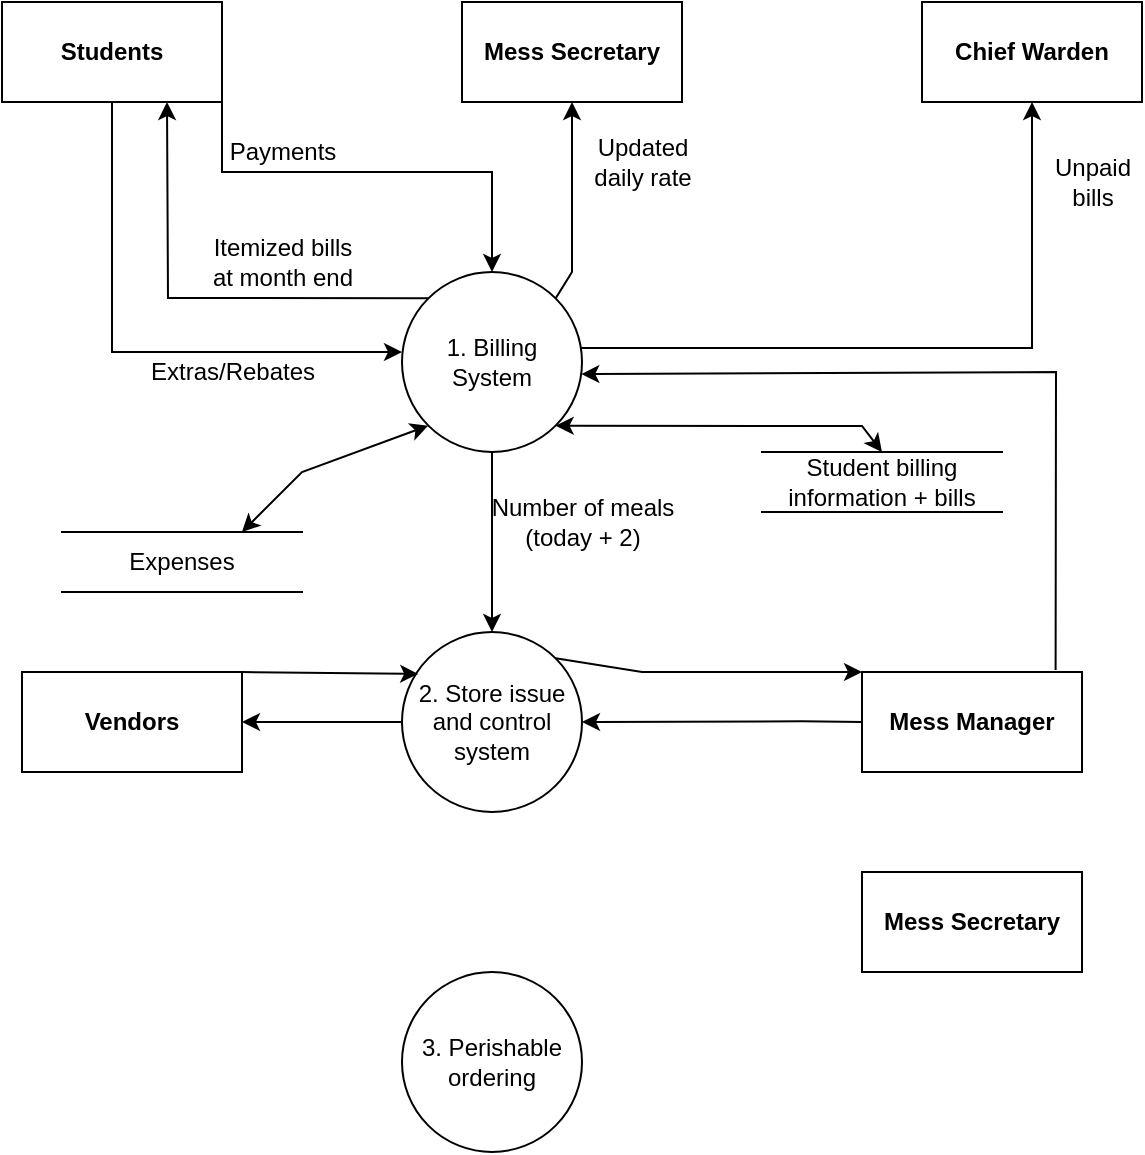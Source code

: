 <mxfile version="18.1.3" type="github">
  <diagram id="C5RBs43oDa-KdzZeNtuy" name="Page-1">
    <mxGraphModel dx="731" dy="388" grid="1" gridSize="10" guides="1" tooltips="1" connect="1" arrows="1" fold="1" page="1" pageScale="1" pageWidth="827" pageHeight="1169" math="0" shadow="0">
      <root>
        <mxCell id="WIyWlLk6GJQsqaUBKTNV-0" />
        <mxCell id="WIyWlLk6GJQsqaUBKTNV-1" parent="WIyWlLk6GJQsqaUBKTNV-0" />
        <mxCell id="BfKTVqbURA2rW4PKzyzV-0" value="Students" style="rounded=0;whiteSpace=wrap;html=1;fontStyle=1" vertex="1" parent="WIyWlLk6GJQsqaUBKTNV-1">
          <mxGeometry x="40" y="25" width="110" height="50" as="geometry" />
        </mxCell>
        <mxCell id="BfKTVqbURA2rW4PKzyzV-3" value="&lt;b&gt;Mess Secretary&lt;/b&gt;" style="rounded=0;whiteSpace=wrap;html=1;" vertex="1" parent="WIyWlLk6GJQsqaUBKTNV-1">
          <mxGeometry x="270" y="25" width="110" height="50" as="geometry" />
        </mxCell>
        <mxCell id="BfKTVqbURA2rW4PKzyzV-4" value="&lt;b&gt;Chief Warden&lt;/b&gt;" style="rounded=0;whiteSpace=wrap;html=1;" vertex="1" parent="WIyWlLk6GJQsqaUBKTNV-1">
          <mxGeometry x="500" y="25" width="110" height="50" as="geometry" />
        </mxCell>
        <mxCell id="BfKTVqbURA2rW4PKzyzV-5" value="1. Billing System" style="ellipse;whiteSpace=wrap;html=1;aspect=fixed;" vertex="1" parent="WIyWlLk6GJQsqaUBKTNV-1">
          <mxGeometry x="240" y="160" width="90" height="90" as="geometry" />
        </mxCell>
        <mxCell id="BfKTVqbURA2rW4PKzyzV-6" value="" style="endArrow=classic;html=1;rounded=0;exitX=0.5;exitY=1;exitDx=0;exitDy=0;" edge="1" parent="WIyWlLk6GJQsqaUBKTNV-1" source="BfKTVqbURA2rW4PKzyzV-0">
          <mxGeometry width="50" height="50" relative="1" as="geometry">
            <mxPoint x="390" y="270" as="sourcePoint" />
            <mxPoint x="240" y="200" as="targetPoint" />
            <Array as="points">
              <mxPoint x="95" y="200" />
            </Array>
          </mxGeometry>
        </mxCell>
        <mxCell id="BfKTVqbURA2rW4PKzyzV-8" value="" style="endArrow=classic;html=1;rounded=0;entryX=0.75;entryY=1;entryDx=0;entryDy=0;exitX=0;exitY=0;exitDx=0;exitDy=0;" edge="1" parent="WIyWlLk6GJQsqaUBKTNV-1" source="BfKTVqbURA2rW4PKzyzV-5" target="BfKTVqbURA2rW4PKzyzV-0">
          <mxGeometry width="50" height="50" relative="1" as="geometry">
            <mxPoint x="230" y="170" as="sourcePoint" />
            <mxPoint x="440" y="210" as="targetPoint" />
            <Array as="points">
              <mxPoint x="123" y="173" />
            </Array>
          </mxGeometry>
        </mxCell>
        <mxCell id="BfKTVqbURA2rW4PKzyzV-9" value="" style="endArrow=classic;html=1;rounded=0;exitX=1;exitY=1;exitDx=0;exitDy=0;entryX=0.5;entryY=0;entryDx=0;entryDy=0;" edge="1" parent="WIyWlLk6GJQsqaUBKTNV-1" source="BfKTVqbURA2rW4PKzyzV-0" target="BfKTVqbURA2rW4PKzyzV-5">
          <mxGeometry width="50" height="50" relative="1" as="geometry">
            <mxPoint x="390" y="260" as="sourcePoint" />
            <mxPoint x="150" y="150" as="targetPoint" />
            <Array as="points">
              <mxPoint x="150" y="110" />
              <mxPoint x="285" y="110" />
            </Array>
          </mxGeometry>
        </mxCell>
        <mxCell id="BfKTVqbURA2rW4PKzyzV-10" value="" style="endArrow=classic;html=1;rounded=0;entryX=0.5;entryY=1;entryDx=0;entryDy=0;exitX=1;exitY=0;exitDx=0;exitDy=0;" edge="1" parent="WIyWlLk6GJQsqaUBKTNV-1" source="BfKTVqbURA2rW4PKzyzV-5" target="BfKTVqbURA2rW4PKzyzV-3">
          <mxGeometry width="50" height="50" relative="1" as="geometry">
            <mxPoint x="330" y="180" as="sourcePoint" />
            <mxPoint x="440" y="210" as="targetPoint" />
            <Array as="points">
              <mxPoint x="325" y="160" />
            </Array>
          </mxGeometry>
        </mxCell>
        <mxCell id="BfKTVqbURA2rW4PKzyzV-11" value="" style="endArrow=classic;html=1;rounded=0;exitX=0.989;exitY=0.422;exitDx=0;exitDy=0;exitPerimeter=0;entryX=0.5;entryY=1;entryDx=0;entryDy=0;" edge="1" parent="WIyWlLk6GJQsqaUBKTNV-1" source="BfKTVqbURA2rW4PKzyzV-5" target="BfKTVqbURA2rW4PKzyzV-4">
          <mxGeometry width="50" height="50" relative="1" as="geometry">
            <mxPoint x="389" y="225" as="sourcePoint" />
            <mxPoint x="439" y="175" as="targetPoint" />
            <Array as="points">
              <mxPoint x="555" y="198" />
            </Array>
          </mxGeometry>
        </mxCell>
        <mxCell id="BfKTVqbURA2rW4PKzyzV-12" value="Extras/Rebates" style="text;html=1;align=center;verticalAlign=middle;resizable=0;points=[];autosize=1;strokeColor=none;fillColor=none;" vertex="1" parent="WIyWlLk6GJQsqaUBKTNV-1">
          <mxGeometry x="110" y="200" width="90" height="20" as="geometry" />
        </mxCell>
        <mxCell id="BfKTVqbURA2rW4PKzyzV-14" value="Expenses" style="shape=partialRectangle;whiteSpace=wrap;html=1;left=0;right=0;fillColor=none;" vertex="1" parent="WIyWlLk6GJQsqaUBKTNV-1">
          <mxGeometry x="70" y="290" width="120" height="30" as="geometry" />
        </mxCell>
        <mxCell id="BfKTVqbURA2rW4PKzyzV-15" value="Student billing information + bills" style="shape=partialRectangle;whiteSpace=wrap;html=1;left=0;right=0;fillColor=none;" vertex="1" parent="WIyWlLk6GJQsqaUBKTNV-1">
          <mxGeometry x="420" y="250" width="120" height="30" as="geometry" />
        </mxCell>
        <mxCell id="BfKTVqbURA2rW4PKzyzV-16" value="" style="endArrow=classic;startArrow=classic;html=1;rounded=0;exitX=1;exitY=1;exitDx=0;exitDy=0;entryX=0.5;entryY=0;entryDx=0;entryDy=0;" edge="1" parent="WIyWlLk6GJQsqaUBKTNV-1" source="BfKTVqbURA2rW4PKzyzV-5" target="BfKTVqbURA2rW4PKzyzV-15">
          <mxGeometry width="50" height="50" relative="1" as="geometry">
            <mxPoint x="260" y="390" as="sourcePoint" />
            <mxPoint x="480" y="230" as="targetPoint" />
            <Array as="points">
              <mxPoint x="470" y="237" />
            </Array>
          </mxGeometry>
        </mxCell>
        <mxCell id="BfKTVqbURA2rW4PKzyzV-17" value="" style="endArrow=classic;startArrow=classic;html=1;rounded=0;entryX=0;entryY=1;entryDx=0;entryDy=0;exitX=0.75;exitY=0;exitDx=0;exitDy=0;" edge="1" parent="WIyWlLk6GJQsqaUBKTNV-1" source="BfKTVqbURA2rW4PKzyzV-14" target="BfKTVqbURA2rW4PKzyzV-5">
          <mxGeometry width="50" height="50" relative="1" as="geometry">
            <mxPoint x="390" y="260" as="sourcePoint" />
            <mxPoint x="440" y="210" as="targetPoint" />
            <Array as="points">
              <mxPoint x="190" y="260" />
            </Array>
          </mxGeometry>
        </mxCell>
        <mxCell id="BfKTVqbURA2rW4PKzyzV-18" value="2. Store issue and control system" style="ellipse;whiteSpace=wrap;html=1;aspect=fixed;" vertex="1" parent="WIyWlLk6GJQsqaUBKTNV-1">
          <mxGeometry x="240" y="340" width="90" height="90" as="geometry" />
        </mxCell>
        <mxCell id="BfKTVqbURA2rW4PKzyzV-19" value="Payments" style="text;html=1;align=center;verticalAlign=middle;resizable=0;points=[];autosize=1;strokeColor=none;fillColor=none;" vertex="1" parent="WIyWlLk6GJQsqaUBKTNV-1">
          <mxGeometry x="150" y="90" width="60" height="20" as="geometry" />
        </mxCell>
        <mxCell id="BfKTVqbURA2rW4PKzyzV-20" value="Itemized bills &lt;br&gt;at month end" style="text;html=1;align=center;verticalAlign=middle;resizable=0;points=[];autosize=1;strokeColor=none;fillColor=none;" vertex="1" parent="WIyWlLk6GJQsqaUBKTNV-1">
          <mxGeometry x="140" y="140" width="80" height="30" as="geometry" />
        </mxCell>
        <mxCell id="BfKTVqbURA2rW4PKzyzV-21" value="Updated &lt;br&gt;daily rate" style="text;html=1;align=center;verticalAlign=middle;resizable=0;points=[];autosize=1;strokeColor=none;fillColor=none;" vertex="1" parent="WIyWlLk6GJQsqaUBKTNV-1">
          <mxGeometry x="330" y="90" width="60" height="30" as="geometry" />
        </mxCell>
        <mxCell id="BfKTVqbURA2rW4PKzyzV-22" value="Unpaid &lt;br&gt;bills" style="text;html=1;align=center;verticalAlign=middle;resizable=0;points=[];autosize=1;strokeColor=none;fillColor=none;" vertex="1" parent="WIyWlLk6GJQsqaUBKTNV-1">
          <mxGeometry x="560" y="100" width="50" height="30" as="geometry" />
        </mxCell>
        <mxCell id="BfKTVqbURA2rW4PKzyzV-23" value="Vendors" style="rounded=0;whiteSpace=wrap;html=1;fontStyle=1" vertex="1" parent="WIyWlLk6GJQsqaUBKTNV-1">
          <mxGeometry x="50" y="360" width="110" height="50" as="geometry" />
        </mxCell>
        <mxCell id="BfKTVqbURA2rW4PKzyzV-24" value="Mess Manager" style="rounded=0;whiteSpace=wrap;html=1;fontStyle=1" vertex="1" parent="WIyWlLk6GJQsqaUBKTNV-1">
          <mxGeometry x="470" y="360" width="110" height="50" as="geometry" />
        </mxCell>
        <mxCell id="BfKTVqbURA2rW4PKzyzV-25" value="Mess Secretary" style="rounded=0;whiteSpace=wrap;html=1;fontStyle=1" vertex="1" parent="WIyWlLk6GJQsqaUBKTNV-1">
          <mxGeometry x="470" y="460" width="110" height="50" as="geometry" />
        </mxCell>
        <mxCell id="BfKTVqbURA2rW4PKzyzV-26" value="3. Perishable ordering" style="ellipse;whiteSpace=wrap;html=1;aspect=fixed;" vertex="1" parent="WIyWlLk6GJQsqaUBKTNV-1">
          <mxGeometry x="240" y="510" width="90" height="90" as="geometry" />
        </mxCell>
        <mxCell id="BfKTVqbURA2rW4PKzyzV-27" value="" style="endArrow=classic;html=1;rounded=0;entryX=0.5;entryY=0;entryDx=0;entryDy=0;exitX=0.5;exitY=1;exitDx=0;exitDy=0;" edge="1" parent="WIyWlLk6GJQsqaUBKTNV-1" source="BfKTVqbURA2rW4PKzyzV-5" target="BfKTVqbURA2rW4PKzyzV-18">
          <mxGeometry width="50" height="50" relative="1" as="geometry">
            <mxPoint x="280" y="260" as="sourcePoint" />
            <mxPoint x="440" y="290" as="targetPoint" />
          </mxGeometry>
        </mxCell>
        <mxCell id="BfKTVqbURA2rW4PKzyzV-29" value="" style="endArrow=classic;html=1;rounded=0;exitX=1;exitY=0;exitDx=0;exitDy=0;entryX=0.09;entryY=0.233;entryDx=0;entryDy=0;entryPerimeter=0;" edge="1" parent="WIyWlLk6GJQsqaUBKTNV-1" source="BfKTVqbURA2rW4PKzyzV-23" target="BfKTVqbURA2rW4PKzyzV-18">
          <mxGeometry width="50" height="50" relative="1" as="geometry">
            <mxPoint x="180" y="380" as="sourcePoint" />
            <mxPoint x="240" y="380" as="targetPoint" />
          </mxGeometry>
        </mxCell>
        <mxCell id="BfKTVqbURA2rW4PKzyzV-30" value="" style="endArrow=classic;html=1;rounded=0;entryX=1;entryY=0.5;entryDx=0;entryDy=0;exitX=0;exitY=0.5;exitDx=0;exitDy=0;" edge="1" parent="WIyWlLk6GJQsqaUBKTNV-1" source="BfKTVqbURA2rW4PKzyzV-18" target="BfKTVqbURA2rW4PKzyzV-23">
          <mxGeometry width="50" height="50" relative="1" as="geometry">
            <mxPoint x="280" y="460" as="sourcePoint" />
            <mxPoint x="330" y="410" as="targetPoint" />
          </mxGeometry>
        </mxCell>
        <mxCell id="BfKTVqbURA2rW4PKzyzV-31" value="" style="endArrow=classic;html=1;rounded=0;entryX=0;entryY=0;entryDx=0;entryDy=0;exitX=1;exitY=0;exitDx=0;exitDy=0;" edge="1" parent="WIyWlLk6GJQsqaUBKTNV-1" source="BfKTVqbURA2rW4PKzyzV-18" target="BfKTVqbURA2rW4PKzyzV-24">
          <mxGeometry width="50" height="50" relative="1" as="geometry">
            <mxPoint x="340" y="393" as="sourcePoint" />
            <mxPoint x="413.1" y="390.97" as="targetPoint" />
            <Array as="points">
              <mxPoint x="360" y="360" />
            </Array>
          </mxGeometry>
        </mxCell>
        <mxCell id="BfKTVqbURA2rW4PKzyzV-32" value="" style="endArrow=classic;html=1;rounded=0;exitX=0;exitY=0.5;exitDx=0;exitDy=0;" edge="1" parent="WIyWlLk6GJQsqaUBKTNV-1" source="BfKTVqbURA2rW4PKzyzV-24">
          <mxGeometry width="50" height="50" relative="1" as="geometry">
            <mxPoint x="470.0" y="384.66" as="sourcePoint" />
            <mxPoint x="330" y="385" as="targetPoint" />
            <Array as="points">
              <mxPoint x="440" y="384.66" />
            </Array>
          </mxGeometry>
        </mxCell>
        <mxCell id="BfKTVqbURA2rW4PKzyzV-33" value="Number of meals &lt;br&gt;(today + 2)" style="text;html=1;align=center;verticalAlign=middle;resizable=0;points=[];autosize=1;strokeColor=none;fillColor=none;" vertex="1" parent="WIyWlLk6GJQsqaUBKTNV-1">
          <mxGeometry x="280" y="270" width="100" height="30" as="geometry" />
        </mxCell>
        <mxCell id="BfKTVqbURA2rW4PKzyzV-34" value="" style="endArrow=classic;html=1;rounded=0;exitX=0.88;exitY=-0.021;exitDx=0;exitDy=0;exitPerimeter=0;entryX=0.996;entryY=0.567;entryDx=0;entryDy=0;entryPerimeter=0;" edge="1" parent="WIyWlLk6GJQsqaUBKTNV-1" source="BfKTVqbURA2rW4PKzyzV-24" target="BfKTVqbURA2rW4PKzyzV-5">
          <mxGeometry width="50" height="50" relative="1" as="geometry">
            <mxPoint x="280" y="310" as="sourcePoint" />
            <mxPoint x="580" y="220" as="targetPoint" />
            <Array as="points">
              <mxPoint x="567" y="210" />
            </Array>
          </mxGeometry>
        </mxCell>
      </root>
    </mxGraphModel>
  </diagram>
</mxfile>
